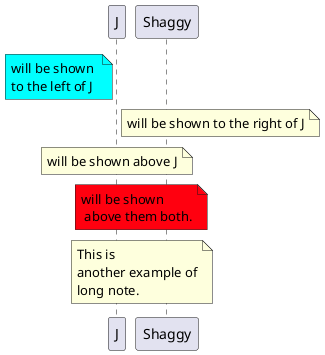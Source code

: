@startuml
participant J
participant Shaggy 
note left of J #Aqua
will be shown 
to the left of J
end note

note right of J: will be shown to the right of J

note over J: will be shown above J
note over J, Shaggy #FF000F: will be shown \n above them both.

note over Shaggy, J
This is
another example of
long note.
end note 
@enduml